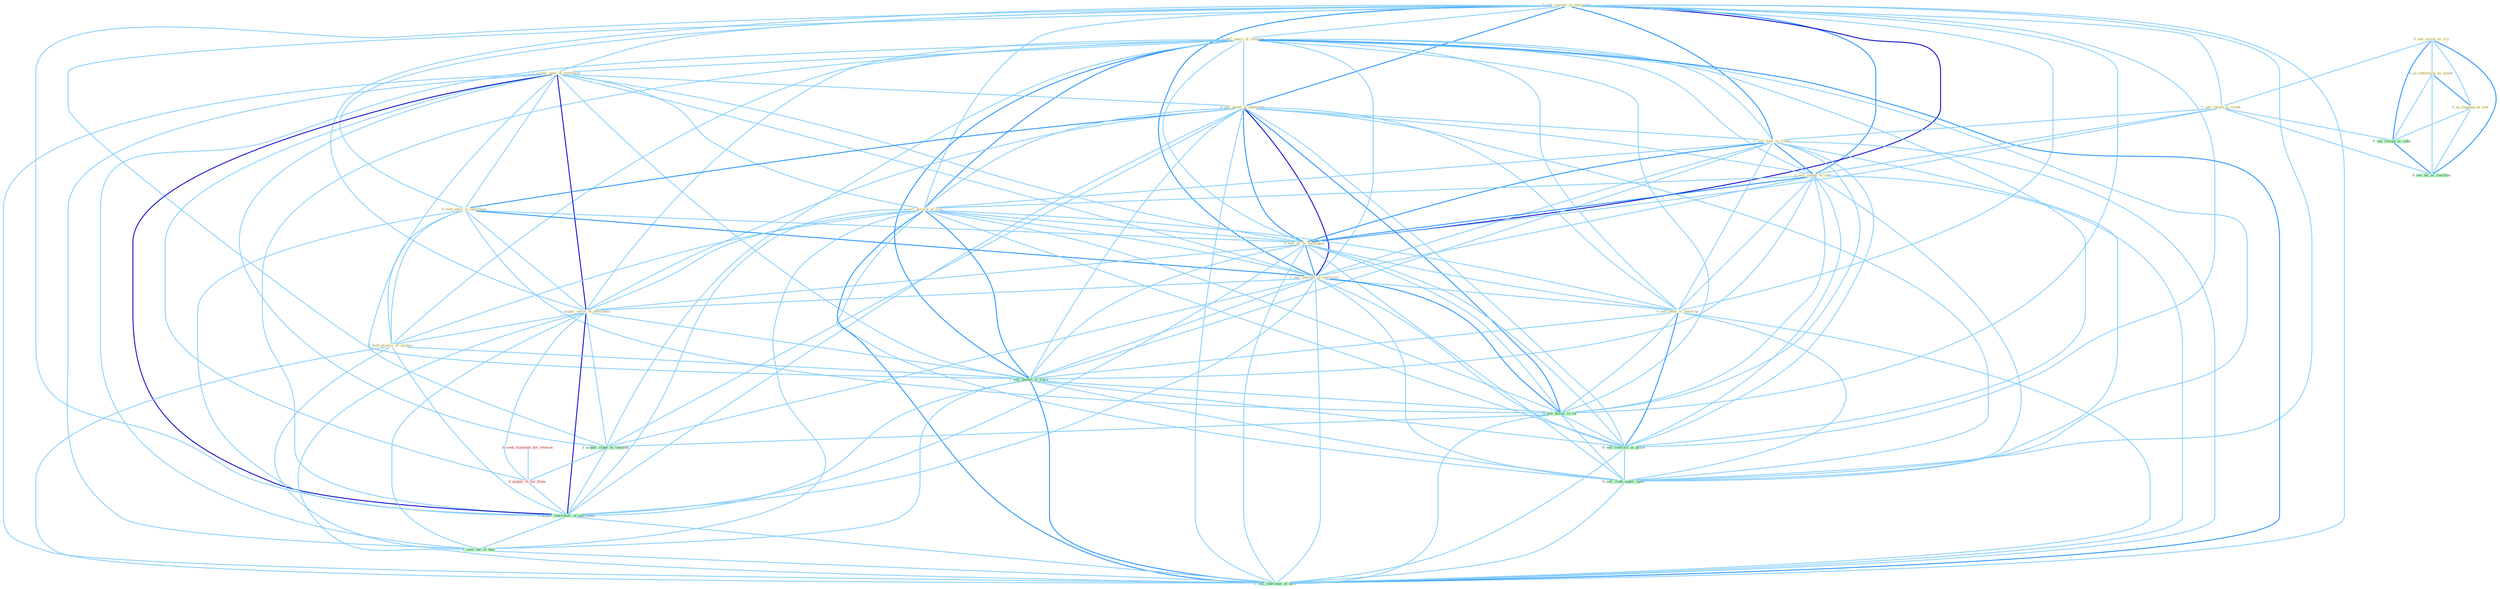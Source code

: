 Graph G{ 
    node
    [shape=polygon,style=filled,width=.5,height=.06,color="#BDFCC9",fixedsize=true,fontsize=4,
    fontcolor="#2f4f4f"];
    {node
    [color="#ffffe0", fontcolor="#8b7d6b"] "0_sell_reactor_to_entitynam " "1_sell_share_of_compani " "0_see_vision_as_cry " "1_see_return_to_trend " "1_acquir_oper_of_entitynam " "0_sell_panel_in_entitynam " "0_us_entitynam_as_model " "0_sell_time_to_client " "0_sell_ventur_to_unit " "0_hold_elect_in_entitynam " "0_us_languag_as_tool " "1_sell_portion_of_issu " "0_sell_all_to_entitynam " "1_sell_interest_in_entitynam " "1_acquir_secur_of_entitynam " "1_hold_promis_of_surgeri " "0_sell_them_at_mark-up "}
{node [color="#fff0f5", fontcolor="#b22222"] "0_seek_classmat_for_reunion " "0_acquir_%_for_franc "}
edge [color="#B0E2FF"];

	"0_sell_reactor_to_entitynam " -- "1_sell_share_of_compani " [w="1", color="#87cefa" ];
	"0_sell_reactor_to_entitynam " -- "1_see_return_to_trend " [w="1", color="#87cefa" ];
	"0_sell_reactor_to_entitynam " -- "1_acquir_oper_of_entitynam " [w="1", color="#87cefa" ];
	"0_sell_reactor_to_entitynam " -- "0_sell_panel_in_entitynam " [w="2", color="#1e90ff" , len=0.8];
	"0_sell_reactor_to_entitynam " -- "0_sell_time_to_client " [w="2", color="#1e90ff" , len=0.8];
	"0_sell_reactor_to_entitynam " -- "0_sell_ventur_to_unit " [w="2", color="#1e90ff" , len=0.8];
	"0_sell_reactor_to_entitynam " -- "0_hold_elect_in_entitynam " [w="1", color="#87cefa" ];
	"0_sell_reactor_to_entitynam " -- "1_sell_portion_of_issu " [w="1", color="#87cefa" ];
	"0_sell_reactor_to_entitynam " -- "0_sell_all_to_entitynam " [w="3", color="#0000cd" , len=0.6];
	"0_sell_reactor_to_entitynam " -- "1_sell_interest_in_entitynam " [w="2", color="#1e90ff" , len=0.8];
	"0_sell_reactor_to_entitynam " -- "1_acquir_secur_of_entitynam " [w="1", color="#87cefa" ];
	"0_sell_reactor_to_entitynam " -- "0_sell_them_at_mark-up " [w="1", color="#87cefa" ];
	"0_sell_reactor_to_entitynam " -- "1_sell_basket_of_stock " [w="1", color="#87cefa" ];
	"0_sell_reactor_to_entitynam " -- "0_sell_dollar_in_lot " [w="1", color="#87cefa" ];
	"0_sell_reactor_to_entitynam " -- "0_sell_contract_at_price " [w="1", color="#87cefa" ];
	"0_sell_reactor_to_entitynam " -- "1_acquir_laboratori_of_entitynam " [w="1", color="#87cefa" ];
	"0_sell_reactor_to_entitynam " -- "0_sell_cloth_under_label " [w="1", color="#87cefa" ];
	"0_sell_reactor_to_entitynam " -- "1_sell_othernum_of_offic " [w="1", color="#87cefa" ];
	"1_sell_share_of_compani " -- "1_acquir_oper_of_entitynam " [w="1", color="#87cefa" ];
	"1_sell_share_of_compani " -- "0_sell_panel_in_entitynam " [w="1", color="#87cefa" ];
	"1_sell_share_of_compani " -- "0_sell_time_to_client " [w="1", color="#87cefa" ];
	"1_sell_share_of_compani " -- "0_sell_ventur_to_unit " [w="1", color="#87cefa" ];
	"1_sell_share_of_compani " -- "1_sell_portion_of_issu " [w="2", color="#1e90ff" , len=0.8];
	"1_sell_share_of_compani " -- "0_sell_all_to_entitynam " [w="1", color="#87cefa" ];
	"1_sell_share_of_compani " -- "1_sell_interest_in_entitynam " [w="1", color="#87cefa" ];
	"1_sell_share_of_compani " -- "1_acquir_secur_of_entitynam " [w="1", color="#87cefa" ];
	"1_sell_share_of_compani " -- "1_hold_promis_of_surgeri " [w="1", color="#87cefa" ];
	"1_sell_share_of_compani " -- "0_sell_them_at_mark-up " [w="1", color="#87cefa" ];
	"1_sell_share_of_compani " -- "1_sell_basket_of_stock " [w="2", color="#1e90ff" , len=0.8];
	"1_sell_share_of_compani " -- "0_sell_dollar_in_lot " [w="1", color="#87cefa" ];
	"1_sell_share_of_compani " -- "1_acquir_stake_in_compani " [w="1", color="#87cefa" ];
	"1_sell_share_of_compani " -- "0_sell_contract_at_price " [w="1", color="#87cefa" ];
	"1_sell_share_of_compani " -- "1_acquir_laboratori_of_entitynam " [w="1", color="#87cefa" ];
	"1_sell_share_of_compani " -- "0_sell_cloth_under_label " [w="1", color="#87cefa" ];
	"1_sell_share_of_compani " -- "1_seen_the_of_that " [w="1", color="#87cefa" ];
	"1_sell_share_of_compani " -- "1_sell_othernum_of_offic " [w="2", color="#1e90ff" , len=0.8];
	"0_see_vision_as_cry " -- "1_see_return_to_trend " [w="1", color="#87cefa" ];
	"0_see_vision_as_cry " -- "0_us_entitynam_as_model " [w="1", color="#87cefa" ];
	"0_see_vision_as_cry " -- "0_us_languag_as_tool " [w="1", color="#87cefa" ];
	"0_see_vision_as_cry " -- "0_see_resign_as_indic " [w="2", color="#1e90ff" , len=0.8];
	"0_see_vision_as_cry " -- "0_see_thi_as_reaction " [w="2", color="#1e90ff" , len=0.8];
	"1_see_return_to_trend " -- "0_sell_time_to_client " [w="1", color="#87cefa" ];
	"1_see_return_to_trend " -- "0_sell_ventur_to_unit " [w="1", color="#87cefa" ];
	"1_see_return_to_trend " -- "0_sell_all_to_entitynam " [w="1", color="#87cefa" ];
	"1_see_return_to_trend " -- "0_see_resign_as_indic " [w="1", color="#87cefa" ];
	"1_see_return_to_trend " -- "0_see_thi_as_reaction " [w="1", color="#87cefa" ];
	"1_acquir_oper_of_entitynam " -- "0_sell_panel_in_entitynam " [w="1", color="#87cefa" ];
	"1_acquir_oper_of_entitynam " -- "0_hold_elect_in_entitynam " [w="1", color="#87cefa" ];
	"1_acquir_oper_of_entitynam " -- "1_sell_portion_of_issu " [w="1", color="#87cefa" ];
	"1_acquir_oper_of_entitynam " -- "0_sell_all_to_entitynam " [w="1", color="#87cefa" ];
	"1_acquir_oper_of_entitynam " -- "1_sell_interest_in_entitynam " [w="1", color="#87cefa" ];
	"1_acquir_oper_of_entitynam " -- "1_acquir_secur_of_entitynam " [w="3", color="#0000cd" , len=0.6];
	"1_acquir_oper_of_entitynam " -- "1_hold_promis_of_surgeri " [w="1", color="#87cefa" ];
	"1_acquir_oper_of_entitynam " -- "1_sell_basket_of_stock " [w="1", color="#87cefa" ];
	"1_acquir_oper_of_entitynam " -- "1_acquir_stake_in_compani " [w="1", color="#87cefa" ];
	"1_acquir_oper_of_entitynam " -- "0_acquir_%_for_franc " [w="1", color="#87cefa" ];
	"1_acquir_oper_of_entitynam " -- "1_acquir_laboratori_of_entitynam " [w="3", color="#0000cd" , len=0.6];
	"1_acquir_oper_of_entitynam " -- "1_seen_the_of_that " [w="1", color="#87cefa" ];
	"1_acquir_oper_of_entitynam " -- "1_sell_othernum_of_offic " [w="1", color="#87cefa" ];
	"0_sell_panel_in_entitynam " -- "0_sell_time_to_client " [w="1", color="#87cefa" ];
	"0_sell_panel_in_entitynam " -- "0_sell_ventur_to_unit " [w="1", color="#87cefa" ];
	"0_sell_panel_in_entitynam " -- "0_hold_elect_in_entitynam " [w="2", color="#1e90ff" , len=0.8];
	"0_sell_panel_in_entitynam " -- "1_sell_portion_of_issu " [w="1", color="#87cefa" ];
	"0_sell_panel_in_entitynam " -- "0_sell_all_to_entitynam " [w="2", color="#1e90ff" , len=0.8];
	"0_sell_panel_in_entitynam " -- "1_sell_interest_in_entitynam " [w="3", color="#0000cd" , len=0.6];
	"0_sell_panel_in_entitynam " -- "1_acquir_secur_of_entitynam " [w="1", color="#87cefa" ];
	"0_sell_panel_in_entitynam " -- "0_sell_them_at_mark-up " [w="1", color="#87cefa" ];
	"0_sell_panel_in_entitynam " -- "1_sell_basket_of_stock " [w="1", color="#87cefa" ];
	"0_sell_panel_in_entitynam " -- "0_sell_dollar_in_lot " [w="2", color="#1e90ff" , len=0.8];
	"0_sell_panel_in_entitynam " -- "1_acquir_stake_in_compani " [w="1", color="#87cefa" ];
	"0_sell_panel_in_entitynam " -- "0_sell_contract_at_price " [w="1", color="#87cefa" ];
	"0_sell_panel_in_entitynam " -- "1_acquir_laboratori_of_entitynam " [w="1", color="#87cefa" ];
	"0_sell_panel_in_entitynam " -- "0_sell_cloth_under_label " [w="1", color="#87cefa" ];
	"0_sell_panel_in_entitynam " -- "1_sell_othernum_of_offic " [w="1", color="#87cefa" ];
	"0_us_entitynam_as_model " -- "0_us_languag_as_tool " [w="2", color="#1e90ff" , len=0.8];
	"0_us_entitynam_as_model " -- "0_see_resign_as_indic " [w="1", color="#87cefa" ];
	"0_us_entitynam_as_model " -- "0_see_thi_as_reaction " [w="1", color="#87cefa" ];
	"0_sell_time_to_client " -- "0_sell_ventur_to_unit " [w="2", color="#1e90ff" , len=0.8];
	"0_sell_time_to_client " -- "1_sell_portion_of_issu " [w="1", color="#87cefa" ];
	"0_sell_time_to_client " -- "0_sell_all_to_entitynam " [w="2", color="#1e90ff" , len=0.8];
	"0_sell_time_to_client " -- "1_sell_interest_in_entitynam " [w="1", color="#87cefa" ];
	"0_sell_time_to_client " -- "0_sell_them_at_mark-up " [w="1", color="#87cefa" ];
	"0_sell_time_to_client " -- "1_sell_basket_of_stock " [w="1", color="#87cefa" ];
	"0_sell_time_to_client " -- "0_sell_dollar_in_lot " [w="1", color="#87cefa" ];
	"0_sell_time_to_client " -- "0_sell_contract_at_price " [w="1", color="#87cefa" ];
	"0_sell_time_to_client " -- "0_sell_cloth_under_label " [w="1", color="#87cefa" ];
	"0_sell_time_to_client " -- "1_sell_othernum_of_offic " [w="1", color="#87cefa" ];
	"0_sell_ventur_to_unit " -- "1_sell_portion_of_issu " [w="1", color="#87cefa" ];
	"0_sell_ventur_to_unit " -- "0_sell_all_to_entitynam " [w="2", color="#1e90ff" , len=0.8];
	"0_sell_ventur_to_unit " -- "1_sell_interest_in_entitynam " [w="1", color="#87cefa" ];
	"0_sell_ventur_to_unit " -- "0_sell_them_at_mark-up " [w="1", color="#87cefa" ];
	"0_sell_ventur_to_unit " -- "1_sell_basket_of_stock " [w="1", color="#87cefa" ];
	"0_sell_ventur_to_unit " -- "0_sell_dollar_in_lot " [w="1", color="#87cefa" ];
	"0_sell_ventur_to_unit " -- "0_sell_contract_at_price " [w="1", color="#87cefa" ];
	"0_sell_ventur_to_unit " -- "0_sell_cloth_under_label " [w="1", color="#87cefa" ];
	"0_sell_ventur_to_unit " -- "1_sell_othernum_of_offic " [w="1", color="#87cefa" ];
	"0_hold_elect_in_entitynam " -- "0_sell_all_to_entitynam " [w="1", color="#87cefa" ];
	"0_hold_elect_in_entitynam " -- "1_sell_interest_in_entitynam " [w="2", color="#1e90ff" , len=0.8];
	"0_hold_elect_in_entitynam " -- "1_acquir_secur_of_entitynam " [w="1", color="#87cefa" ];
	"0_hold_elect_in_entitynam " -- "1_hold_promis_of_surgeri " [w="1", color="#87cefa" ];
	"0_hold_elect_in_entitynam " -- "0_sell_dollar_in_lot " [w="1", color="#87cefa" ];
	"0_hold_elect_in_entitynam " -- "1_acquir_stake_in_compani " [w="1", color="#87cefa" ];
	"0_hold_elect_in_entitynam " -- "1_acquir_laboratori_of_entitynam " [w="1", color="#87cefa" ];
	"0_us_languag_as_tool " -- "0_see_resign_as_indic " [w="1", color="#87cefa" ];
	"0_us_languag_as_tool " -- "0_see_thi_as_reaction " [w="1", color="#87cefa" ];
	"1_sell_portion_of_issu " -- "0_sell_all_to_entitynam " [w="1", color="#87cefa" ];
	"1_sell_portion_of_issu " -- "1_sell_interest_in_entitynam " [w="1", color="#87cefa" ];
	"1_sell_portion_of_issu " -- "1_acquir_secur_of_entitynam " [w="1", color="#87cefa" ];
	"1_sell_portion_of_issu " -- "1_hold_promis_of_surgeri " [w="1", color="#87cefa" ];
	"1_sell_portion_of_issu " -- "0_sell_them_at_mark-up " [w="1", color="#87cefa" ];
	"1_sell_portion_of_issu " -- "1_sell_basket_of_stock " [w="2", color="#1e90ff" , len=0.8];
	"1_sell_portion_of_issu " -- "0_sell_dollar_in_lot " [w="1", color="#87cefa" ];
	"1_sell_portion_of_issu " -- "0_sell_contract_at_price " [w="1", color="#87cefa" ];
	"1_sell_portion_of_issu " -- "1_acquir_laboratori_of_entitynam " [w="1", color="#87cefa" ];
	"1_sell_portion_of_issu " -- "0_sell_cloth_under_label " [w="1", color="#87cefa" ];
	"1_sell_portion_of_issu " -- "1_seen_the_of_that " [w="1", color="#87cefa" ];
	"1_sell_portion_of_issu " -- "1_sell_othernum_of_offic " [w="2", color="#1e90ff" , len=0.8];
	"0_sell_all_to_entitynam " -- "1_sell_interest_in_entitynam " [w="2", color="#1e90ff" , len=0.8];
	"0_sell_all_to_entitynam " -- "1_acquir_secur_of_entitynam " [w="1", color="#87cefa" ];
	"0_sell_all_to_entitynam " -- "0_sell_them_at_mark-up " [w="1", color="#87cefa" ];
	"0_sell_all_to_entitynam " -- "1_sell_basket_of_stock " [w="1", color="#87cefa" ];
	"0_sell_all_to_entitynam " -- "0_sell_dollar_in_lot " [w="1", color="#87cefa" ];
	"0_sell_all_to_entitynam " -- "0_sell_contract_at_price " [w="1", color="#87cefa" ];
	"0_sell_all_to_entitynam " -- "1_acquir_laboratori_of_entitynam " [w="1", color="#87cefa" ];
	"0_sell_all_to_entitynam " -- "0_sell_cloth_under_label " [w="1", color="#87cefa" ];
	"0_sell_all_to_entitynam " -- "1_sell_othernum_of_offic " [w="1", color="#87cefa" ];
	"1_sell_interest_in_entitynam " -- "1_acquir_secur_of_entitynam " [w="1", color="#87cefa" ];
	"1_sell_interest_in_entitynam " -- "0_sell_them_at_mark-up " [w="1", color="#87cefa" ];
	"1_sell_interest_in_entitynam " -- "1_sell_basket_of_stock " [w="1", color="#87cefa" ];
	"1_sell_interest_in_entitynam " -- "0_sell_dollar_in_lot " [w="2", color="#1e90ff" , len=0.8];
	"1_sell_interest_in_entitynam " -- "1_acquir_stake_in_compani " [w="1", color="#87cefa" ];
	"1_sell_interest_in_entitynam " -- "0_sell_contract_at_price " [w="1", color="#87cefa" ];
	"1_sell_interest_in_entitynam " -- "1_acquir_laboratori_of_entitynam " [w="1", color="#87cefa" ];
	"1_sell_interest_in_entitynam " -- "0_sell_cloth_under_label " [w="1", color="#87cefa" ];
	"1_sell_interest_in_entitynam " -- "1_sell_othernum_of_offic " [w="1", color="#87cefa" ];
	"1_acquir_secur_of_entitynam " -- "1_hold_promis_of_surgeri " [w="1", color="#87cefa" ];
	"1_acquir_secur_of_entitynam " -- "1_sell_basket_of_stock " [w="1", color="#87cefa" ];
	"1_acquir_secur_of_entitynam " -- "1_acquir_stake_in_compani " [w="1", color="#87cefa" ];
	"1_acquir_secur_of_entitynam " -- "0_acquir_%_for_franc " [w="1", color="#87cefa" ];
	"1_acquir_secur_of_entitynam " -- "1_acquir_laboratori_of_entitynam " [w="3", color="#0000cd" , len=0.6];
	"1_acquir_secur_of_entitynam " -- "1_seen_the_of_that " [w="1", color="#87cefa" ];
	"1_acquir_secur_of_entitynam " -- "1_sell_othernum_of_offic " [w="1", color="#87cefa" ];
	"1_hold_promis_of_surgeri " -- "1_sell_basket_of_stock " [w="1", color="#87cefa" ];
	"1_hold_promis_of_surgeri " -- "1_acquir_laboratori_of_entitynam " [w="1", color="#87cefa" ];
	"1_hold_promis_of_surgeri " -- "1_seen_the_of_that " [w="1", color="#87cefa" ];
	"1_hold_promis_of_surgeri " -- "1_sell_othernum_of_offic " [w="1", color="#87cefa" ];
	"0_sell_them_at_mark-up " -- "1_sell_basket_of_stock " [w="1", color="#87cefa" ];
	"0_sell_them_at_mark-up " -- "0_sell_dollar_in_lot " [w="1", color="#87cefa" ];
	"0_sell_them_at_mark-up " -- "0_sell_contract_at_price " [w="2", color="#1e90ff" , len=0.8];
	"0_sell_them_at_mark-up " -- "0_sell_cloth_under_label " [w="1", color="#87cefa" ];
	"0_sell_them_at_mark-up " -- "1_sell_othernum_of_offic " [w="1", color="#87cefa" ];
	"0_seek_classmat_for_reunion " -- "0_acquir_%_for_franc " [w="1", color="#87cefa" ];
	"1_sell_basket_of_stock " -- "0_sell_dollar_in_lot " [w="1", color="#87cefa" ];
	"1_sell_basket_of_stock " -- "0_sell_contract_at_price " [w="1", color="#87cefa" ];
	"1_sell_basket_of_stock " -- "1_acquir_laboratori_of_entitynam " [w="1", color="#87cefa" ];
	"1_sell_basket_of_stock " -- "0_sell_cloth_under_label " [w="1", color="#87cefa" ];
	"1_sell_basket_of_stock " -- "1_seen_the_of_that " [w="1", color="#87cefa" ];
	"1_sell_basket_of_stock " -- "1_sell_othernum_of_offic " [w="2", color="#1e90ff" , len=0.8];
	"0_sell_dollar_in_lot " -- "1_acquir_stake_in_compani " [w="1", color="#87cefa" ];
	"0_sell_dollar_in_lot " -- "0_sell_contract_at_price " [w="1", color="#87cefa" ];
	"0_sell_dollar_in_lot " -- "0_sell_cloth_under_label " [w="1", color="#87cefa" ];
	"0_sell_dollar_in_lot " -- "1_sell_othernum_of_offic " [w="1", color="#87cefa" ];
	"0_see_resign_as_indic " -- "0_see_thi_as_reaction " [w="2", color="#1e90ff" , len=0.8];
	"1_acquir_stake_in_compani " -- "0_acquir_%_for_franc " [w="1", color="#87cefa" ];
	"1_acquir_stake_in_compani " -- "1_acquir_laboratori_of_entitynam " [w="1", color="#87cefa" ];
	"0_acquir_%_for_franc " -- "1_acquir_laboratori_of_entitynam " [w="1", color="#87cefa" ];
	"0_sell_contract_at_price " -- "0_sell_cloth_under_label " [w="1", color="#87cefa" ];
	"0_sell_contract_at_price " -- "1_sell_othernum_of_offic " [w="1", color="#87cefa" ];
	"1_acquir_laboratori_of_entitynam " -- "1_seen_the_of_that " [w="1", color="#87cefa" ];
	"1_acquir_laboratori_of_entitynam " -- "1_sell_othernum_of_offic " [w="1", color="#87cefa" ];
	"0_sell_cloth_under_label " -- "1_sell_othernum_of_offic " [w="1", color="#87cefa" ];
	"1_seen_the_of_that " -- "1_sell_othernum_of_offic " [w="1", color="#87cefa" ];
}